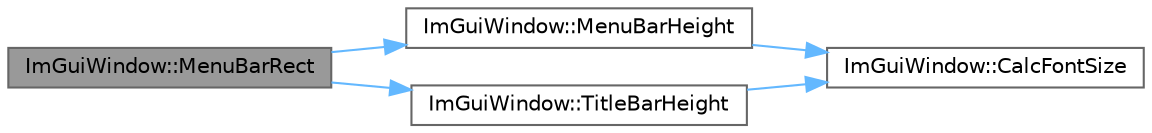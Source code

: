 digraph "ImGuiWindow::MenuBarRect"
{
 // LATEX_PDF_SIZE
  bgcolor="transparent";
  edge [fontname=Helvetica,fontsize=10,labelfontname=Helvetica,labelfontsize=10];
  node [fontname=Helvetica,fontsize=10,shape=box,height=0.2,width=0.4];
  rankdir="LR";
  Node1 [id="Node000001",label="ImGuiWindow::MenuBarRect",height=0.2,width=0.4,color="gray40", fillcolor="grey60", style="filled", fontcolor="black",tooltip=" "];
  Node1 -> Node2 [id="edge1_Node000001_Node000002",color="steelblue1",style="solid",tooltip=" "];
  Node2 [id="Node000002",label="ImGuiWindow::MenuBarHeight",height=0.2,width=0.4,color="grey40", fillcolor="white", style="filled",URL="$struct_im_gui_window.html#acfb8bdad2e3ea6102589813ae32d0364",tooltip=" "];
  Node2 -> Node3 [id="edge2_Node000002_Node000003",color="steelblue1",style="solid",tooltip=" "];
  Node3 [id="Node000003",label="ImGuiWindow::CalcFontSize",height=0.2,width=0.4,color="grey40", fillcolor="white", style="filled",URL="$struct_im_gui_window.html#a6881ed65e208fb6e015d3ae6bccfc794",tooltip=" "];
  Node1 -> Node4 [id="edge3_Node000001_Node000004",color="steelblue1",style="solid",tooltip=" "];
  Node4 [id="Node000004",label="ImGuiWindow::TitleBarHeight",height=0.2,width=0.4,color="grey40", fillcolor="white", style="filled",URL="$struct_im_gui_window.html#ad1580cc8b5bdf981c6ed2eb22ecd7dbb",tooltip=" "];
  Node4 -> Node3 [id="edge4_Node000004_Node000003",color="steelblue1",style="solid",tooltip=" "];
}
